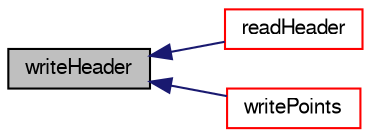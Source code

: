 digraph "writeHeader"
{
  bgcolor="transparent";
  edge [fontname="FreeSans",fontsize="10",labelfontname="FreeSans",labelfontsize="10"];
  node [fontname="FreeSans",fontsize="10",shape=record];
  rankdir="LR";
  Node195 [label="writeHeader",height=0.2,width=0.4,color="black", fillcolor="grey75", style="filled", fontcolor="black"];
  Node195 -> Node196 [dir="back",color="midnightblue",fontsize="10",style="solid",fontname="FreeSans"];
  Node196 [label="readHeader",height=0.2,width=0.4,color="red",URL="$a21886.html#a583e8391677afc552ce88c2ce67e508e",tooltip="Read header. "];
  Node195 -> Node202 [dir="back",color="midnightblue",fontsize="10",style="solid",fontname="FreeSans"];
  Node202 [label="writePoints",height=0.2,width=0.4,color="red",URL="$a21886.html#a76648eaaa2ceae4c3ea8a27689464bca",tooltip="Write header and points to (.vrt) file. "];
}
